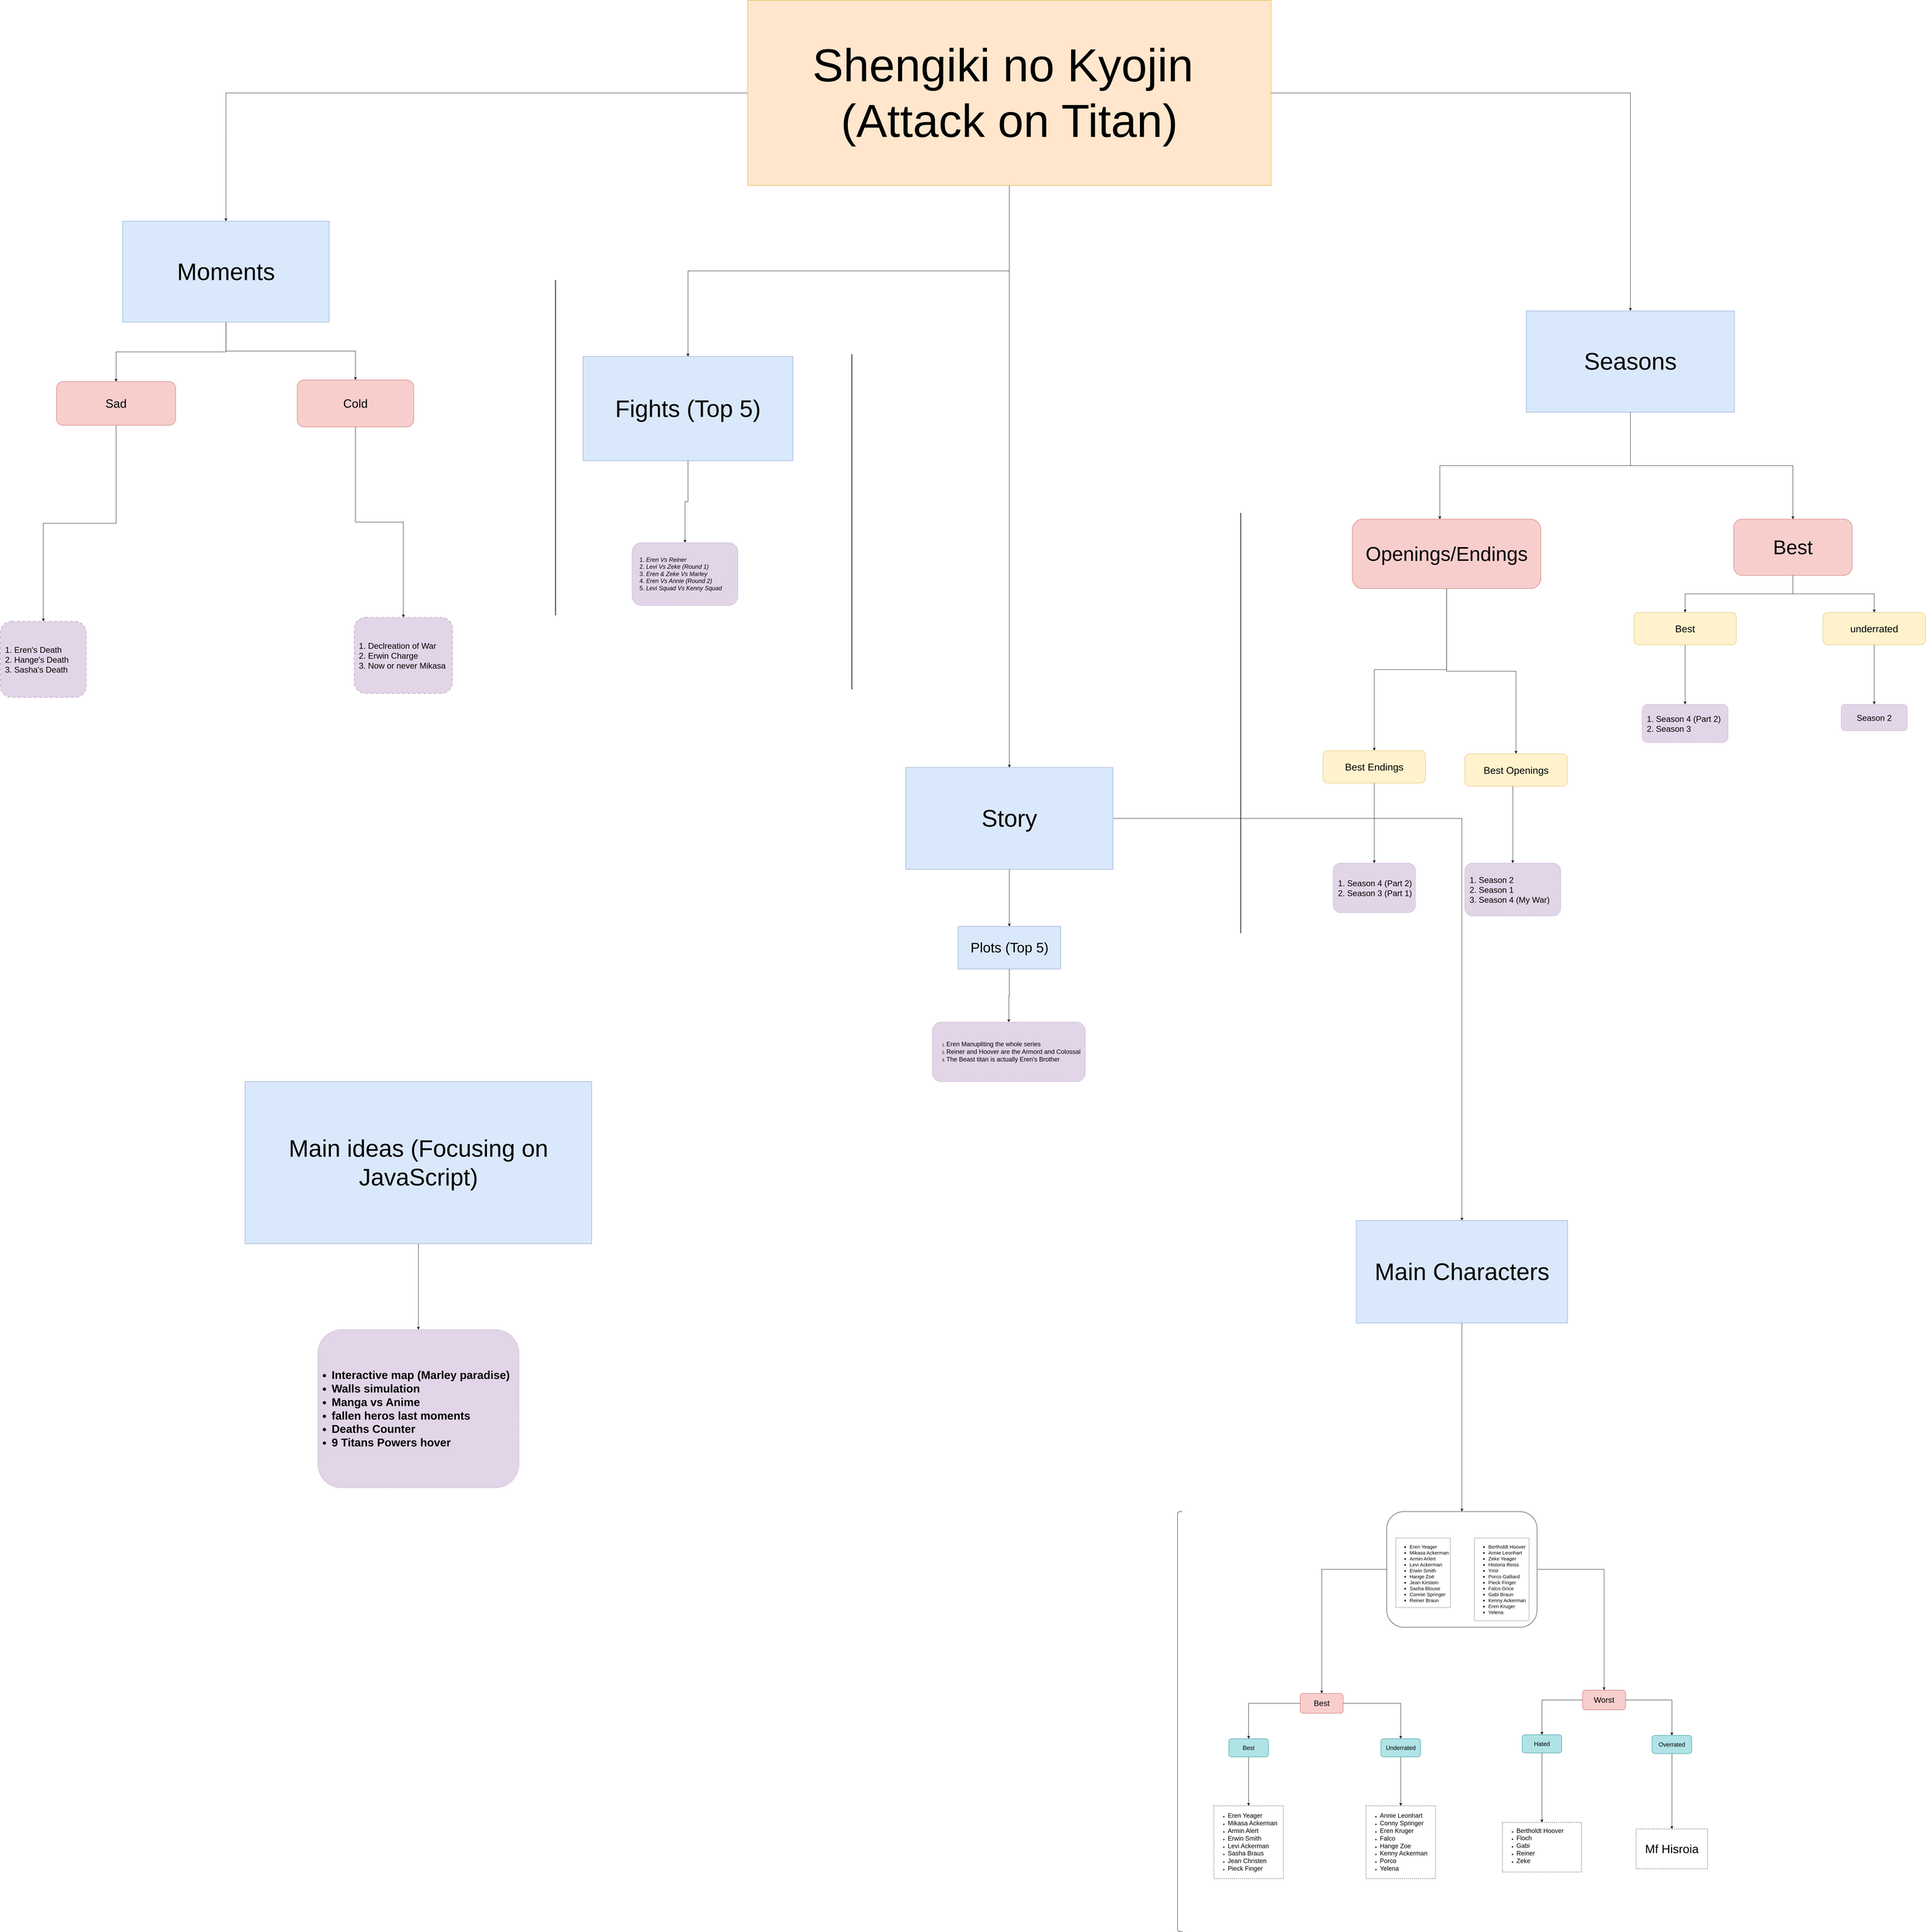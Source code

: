 <mxfile version="24.7.16">
  <diagram name="Page-1" id="z2umzhSAZPERU6Xl_QCo">
    <mxGraphModel dx="13695" dy="4973" grid="1" gridSize="10" guides="1" tooltips="1" connect="1" arrows="1" fold="1" page="1" pageScale="1" pageWidth="827" pageHeight="1169" math="0" shadow="0">
      <root>
        <mxCell id="0" />
        <mxCell id="1" parent="0" />
        <mxCell id="JqF0MTTLDhTBCdcnNIAP-19" style="edgeStyle=orthogonalEdgeStyle;rounded=0;orthogonalLoop=1;jettySize=auto;html=1;entryX=0.5;entryY=0;entryDx=0;entryDy=0;" parent="1" source="JqF0MTTLDhTBCdcnNIAP-1" target="JqF0MTTLDhTBCdcnNIAP-17" edge="1">
          <mxGeometry relative="1" as="geometry" />
        </mxCell>
        <mxCell id="JqF0MTTLDhTBCdcnNIAP-25" style="edgeStyle=orthogonalEdgeStyle;rounded=0;orthogonalLoop=1;jettySize=auto;html=1;entryX=0.5;entryY=0;entryDx=0;entryDy=0;" parent="1" source="JqF0MTTLDhTBCdcnNIAP-1" target="JqF0MTTLDhTBCdcnNIAP-24" edge="1">
          <mxGeometry relative="1" as="geometry" />
        </mxCell>
        <mxCell id="JqF0MTTLDhTBCdcnNIAP-39" style="edgeStyle=orthogonalEdgeStyle;rounded=0;orthogonalLoop=1;jettySize=auto;html=1;entryX=0.5;entryY=0;entryDx=0;entryDy=0;" parent="1" source="JqF0MTTLDhTBCdcnNIAP-1" target="JqF0MTTLDhTBCdcnNIAP-38" edge="1">
          <mxGeometry relative="1" as="geometry" />
        </mxCell>
        <mxCell id="JqF0MTTLDhTBCdcnNIAP-55" style="edgeStyle=orthogonalEdgeStyle;rounded=0;orthogonalLoop=1;jettySize=auto;html=1;entryX=0.5;entryY=0;entryDx=0;entryDy=0;" parent="1" source="JqF0MTTLDhTBCdcnNIAP-1" target="JqF0MTTLDhTBCdcnNIAP-54" edge="1">
          <mxGeometry relative="1" as="geometry" />
        </mxCell>
        <mxCell id="JqF0MTTLDhTBCdcnNIAP-1" value="&lt;font style=&quot;font-size: 140px;&quot;&gt;Shengiki no Kyojin&amp;nbsp;&lt;/font&gt;&lt;div style=&quot;font-size: 140px;&quot;&gt;&lt;font style=&quot;font-size: 140px;&quot;&gt;(Attack on Titan)&lt;/font&gt;&lt;/div&gt;" style="rounded=0;whiteSpace=wrap;html=1;fillColor=#ffe6cc;strokeColor=#d79b00;" parent="1" vertex="1">
          <mxGeometry x="-1060" y="230" width="1583" height="560" as="geometry" />
        </mxCell>
        <mxCell id="lRVaUMlQe8sPBL5cJsWr-19" style="edgeStyle=orthogonalEdgeStyle;rounded=0;orthogonalLoop=1;jettySize=auto;html=1;entryX=0.5;entryY=0;entryDx=0;entryDy=0;" edge="1" parent="1" source="JqF0MTTLDhTBCdcnNIAP-17" target="lRVaUMlQe8sPBL5cJsWr-2">
          <mxGeometry relative="1" as="geometry" />
        </mxCell>
        <mxCell id="lRVaUMlQe8sPBL5cJsWr-20" style="edgeStyle=orthogonalEdgeStyle;rounded=0;orthogonalLoop=1;jettySize=auto;html=1;entryX=0.5;entryY=0;entryDx=0;entryDy=0;" edge="1" parent="1" source="JqF0MTTLDhTBCdcnNIAP-17" target="lRVaUMlQe8sPBL5cJsWr-3">
          <mxGeometry relative="1" as="geometry" />
        </mxCell>
        <mxCell id="JqF0MTTLDhTBCdcnNIAP-17" value="&lt;font style=&quot;font-size: 72px;&quot;&gt;Moments&lt;/font&gt;" style="rounded=0;whiteSpace=wrap;html=1;fillColor=#dae8fc;strokeColor=#6c8ebf;" parent="1" vertex="1">
          <mxGeometry x="-2950" y="898" width="624.5" height="305" as="geometry" />
        </mxCell>
        <mxCell id="lRVaUMlQe8sPBL5cJsWr-22" style="edgeStyle=orthogonalEdgeStyle;rounded=0;orthogonalLoop=1;jettySize=auto;html=1;entryX=0.5;entryY=0;entryDx=0;entryDy=0;" edge="1" parent="1" source="JqF0MTTLDhTBCdcnNIAP-24" target="lRVaUMlQe8sPBL5cJsWr-21">
          <mxGeometry relative="1" as="geometry" />
        </mxCell>
        <mxCell id="JqF0MTTLDhTBCdcnNIAP-24" value="&lt;font style=&quot;font-size: 72px;&quot;&gt;Fights (Top 5)&lt;/font&gt;" style="rounded=0;whiteSpace=wrap;html=1;fillColor=#dae8fc;strokeColor=#6c8ebf;" parent="1" vertex="1">
          <mxGeometry x="-1558" y="1307" width="635" height="315" as="geometry" />
        </mxCell>
        <mxCell id="JqF0MTTLDhTBCdcnNIAP-51" style="edgeStyle=orthogonalEdgeStyle;rounded=0;orthogonalLoop=1;jettySize=auto;html=1;entryX=0.5;entryY=0;entryDx=0;entryDy=0;" parent="1" source="JqF0MTTLDhTBCdcnNIAP-38" target="JqF0MTTLDhTBCdcnNIAP-42" edge="1">
          <mxGeometry relative="1" as="geometry" />
        </mxCell>
        <mxCell id="JqF0MTTLDhTBCdcnNIAP-38" value="&lt;font style=&quot;font-size: 72px;&quot;&gt;Seasons&lt;/font&gt;" style="rounded=0;whiteSpace=wrap;html=1;fillColor=#dae8fc;strokeColor=#6c8ebf;" parent="1" vertex="1">
          <mxGeometry x="1295" y="1169" width="629" height="306.5" as="geometry" />
        </mxCell>
        <mxCell id="lRVaUMlQe8sPBL5cJsWr-114" style="edgeStyle=orthogonalEdgeStyle;rounded=0;orthogonalLoop=1;jettySize=auto;html=1;entryX=0.5;entryY=0;entryDx=0;entryDy=0;" edge="1" parent="1" source="JqF0MTTLDhTBCdcnNIAP-42" target="lRVaUMlQe8sPBL5cJsWr-106">
          <mxGeometry relative="1" as="geometry" />
        </mxCell>
        <mxCell id="lRVaUMlQe8sPBL5cJsWr-115" style="edgeStyle=orthogonalEdgeStyle;rounded=0;orthogonalLoop=1;jettySize=auto;html=1;entryX=0.5;entryY=0;entryDx=0;entryDy=0;" edge="1" parent="1" source="JqF0MTTLDhTBCdcnNIAP-42" target="JqF0MTTLDhTBCdcnNIAP-48">
          <mxGeometry relative="1" as="geometry" />
        </mxCell>
        <mxCell id="JqF0MTTLDhTBCdcnNIAP-42" value="&lt;font style=&quot;font-size: 60px;&quot;&gt;Best&lt;/font&gt;" style="rounded=1;whiteSpace=wrap;html=1;fillColor=#f8cecc;strokeColor=#b85450;" parent="1" vertex="1">
          <mxGeometry x="1922" y="1799" width="358" height="170" as="geometry" />
        </mxCell>
        <mxCell id="lRVaUMlQe8sPBL5cJsWr-116" style="edgeStyle=orthogonalEdgeStyle;rounded=0;orthogonalLoop=1;jettySize=auto;html=1;entryX=0.5;entryY=0;entryDx=0;entryDy=0;" edge="1" parent="1" source="JqF0MTTLDhTBCdcnNIAP-48" target="lRVaUMlQe8sPBL5cJsWr-41">
          <mxGeometry relative="1" as="geometry" />
        </mxCell>
        <mxCell id="JqF0MTTLDhTBCdcnNIAP-48" value="&lt;span style=&quot;font-size: 30px;&quot;&gt;underrated&lt;/span&gt;" style="rounded=1;whiteSpace=wrap;html=1;fillColor=#fff2cc;strokeColor=#d6b656;" parent="1" vertex="1">
          <mxGeometry x="2192" y="2081" width="310" height="98" as="geometry" />
        </mxCell>
        <mxCell id="lRVaUMlQe8sPBL5cJsWr-112" style="edgeStyle=orthogonalEdgeStyle;rounded=0;orthogonalLoop=1;jettySize=auto;html=1;entryX=0.5;entryY=0;entryDx=0;entryDy=0;" edge="1" parent="1" source="JqF0MTTLDhTBCdcnNIAP-53" target="lRVaUMlQe8sPBL5cJsWr-109">
          <mxGeometry relative="1" as="geometry" />
        </mxCell>
        <mxCell id="lRVaUMlQe8sPBL5cJsWr-113" style="edgeStyle=orthogonalEdgeStyle;rounded=0;orthogonalLoop=1;jettySize=auto;html=1;entryX=0.5;entryY=0;entryDx=0;entryDy=0;" edge="1" parent="1" source="JqF0MTTLDhTBCdcnNIAP-53" target="lRVaUMlQe8sPBL5cJsWr-110">
          <mxGeometry relative="1" as="geometry" />
        </mxCell>
        <mxCell id="JqF0MTTLDhTBCdcnNIAP-53" value="&lt;font style=&quot;font-size: 60px;&quot;&gt;Openings/Endings&lt;/font&gt;" style="rounded=1;whiteSpace=wrap;html=1;fillColor=#f8cecc;strokeColor=#b85450;" parent="1" vertex="1">
          <mxGeometry x="768.75" y="1799" width="570" height="210" as="geometry" />
        </mxCell>
        <mxCell id="lRVaUMlQe8sPBL5cJsWr-95" style="edgeStyle=orthogonalEdgeStyle;rounded=0;orthogonalLoop=1;jettySize=auto;html=1;entryX=0.5;entryY=0;entryDx=0;entryDy=0;" edge="1" parent="1" source="JqF0MTTLDhTBCdcnNIAP-54" target="lRVaUMlQe8sPBL5cJsWr-94">
          <mxGeometry relative="1" as="geometry" />
        </mxCell>
        <mxCell id="lRVaUMlQe8sPBL5cJsWr-122" style="edgeStyle=orthogonalEdgeStyle;rounded=0;orthogonalLoop=1;jettySize=auto;html=1;entryX=0.5;entryY=0;entryDx=0;entryDy=0;" edge="1" parent="1" source="JqF0MTTLDhTBCdcnNIAP-54" target="lRVaUMlQe8sPBL5cJsWr-17">
          <mxGeometry relative="1" as="geometry" />
        </mxCell>
        <mxCell id="JqF0MTTLDhTBCdcnNIAP-54" value="&lt;font style=&quot;font-size: 72px;&quot;&gt;Story&lt;/font&gt;" style="rounded=0;whiteSpace=wrap;html=1;fillColor=#dae8fc;strokeColor=#6c8ebf;" parent="1" vertex="1">
          <mxGeometry x="-581.87" y="2550" width="626.75" height="308" as="geometry" />
        </mxCell>
        <mxCell id="lRVaUMlQe8sPBL5cJsWr-46" style="edgeStyle=orthogonalEdgeStyle;rounded=0;orthogonalLoop=1;jettySize=auto;html=1;entryX=0.5;entryY=0;entryDx=0;entryDy=0;" edge="1" parent="1" target="lRVaUMlQe8sPBL5cJsWr-45">
          <mxGeometry relative="1" as="geometry">
            <mxPoint x="1253.75" y="2568.5" as="sourcePoint" />
          </mxGeometry>
        </mxCell>
        <mxCell id="lRVaUMlQe8sPBL5cJsWr-48" style="edgeStyle=orthogonalEdgeStyle;rounded=0;orthogonalLoop=1;jettySize=auto;html=1;entryX=0.5;entryY=0;entryDx=0;entryDy=0;" edge="1" parent="1" source="lRVaUMlQe8sPBL5cJsWr-110" target="lRVaUMlQe8sPBL5cJsWr-47">
          <mxGeometry relative="1" as="geometry">
            <mxPoint x="823.75" y="2568.5" as="sourcePoint" />
          </mxGeometry>
        </mxCell>
        <mxCell id="lRVaUMlQe8sPBL5cJsWr-100" style="edgeStyle=orthogonalEdgeStyle;rounded=0;orthogonalLoop=1;jettySize=auto;html=1;entryX=0.5;entryY=0;entryDx=0;entryDy=0;" edge="1" parent="1" source="lRVaUMlQe8sPBL5cJsWr-2" target="lRVaUMlQe8sPBL5cJsWr-35">
          <mxGeometry relative="1" as="geometry" />
        </mxCell>
        <mxCell id="lRVaUMlQe8sPBL5cJsWr-2" value="&lt;font style=&quot;font-size: 36px;&quot;&gt;Cold&lt;/font&gt;&lt;span style=&quot;color: rgba(0, 0, 0, 0); font-family: monospace; text-align: start; text-wrap: nowrap; font-size: 0px;&quot;&gt;%3CmxGraphModel%3E%3Croot%3E%3CmxCell%20id%3D%220%22%2F%3E%3CmxCell%20id%3D%221%22%20parent%3D%220%22%2F%3E%3CmxCell%20id%3D%222%22%20value%3D%22%26lt%3Bfont%20style%3D%26quot%3Bfont-size%3A%2036px%3B%26quot%3B%26gt%3BSad%26lt%3B%2Ffont%26gt%3B%22%20style%3D%22rounded%3D1%3BwhiteSpace%3Dwrap%3Bhtml%3D1%3B%22%20vertex%3D%221%22%20parent%3D%221%22%3E%3CmxGeometry%20x%3D%22-1794%22%20y%3D%22490%22%20width%3D%22194%22%20height%3D%2270%22%20as%3D%22geometry%22%2F%3E%3C%2FmxCell%3E%3C%2Froot%3E%3C%2FmxGraphModel%3E&lt;/span&gt;" style="rounded=1;whiteSpace=wrap;html=1;fillColor=#f8cecc;strokeColor=#b85450;" vertex="1" parent="1">
          <mxGeometry x="-2422" y="1378" width="352" height="142" as="geometry" />
        </mxCell>
        <mxCell id="lRVaUMlQe8sPBL5cJsWr-101" style="edgeStyle=orthogonalEdgeStyle;rounded=0;orthogonalLoop=1;jettySize=auto;html=1;entryX=0.5;entryY=0;entryDx=0;entryDy=0;" edge="1" parent="1" source="lRVaUMlQe8sPBL5cJsWr-3" target="lRVaUMlQe8sPBL5cJsWr-37">
          <mxGeometry relative="1" as="geometry" />
        </mxCell>
        <mxCell id="lRVaUMlQe8sPBL5cJsWr-3" value="&lt;font style=&quot;font-size: 36px;&quot;&gt;Sad&lt;/font&gt;" style="rounded=1;whiteSpace=wrap;html=1;fillColor=#f8cecc;strokeColor=#b85450;" vertex="1" parent="1">
          <mxGeometry x="-3150" y="1383" width="360" height="132" as="geometry" />
        </mxCell>
        <mxCell id="lRVaUMlQe8sPBL5cJsWr-16" style="edgeStyle=orthogonalEdgeStyle;rounded=0;orthogonalLoop=1;jettySize=auto;html=1;entryX=0.5;entryY=0;entryDx=0;entryDy=0;" edge="1" parent="1" source="lRVaUMlQe8sPBL5cJsWr-7" target="lRVaUMlQe8sPBL5cJsWr-12">
          <mxGeometry relative="1" as="geometry" />
        </mxCell>
        <mxCell id="lRVaUMlQe8sPBL5cJsWr-7" value="&lt;font style=&quot;font-size: 72px;&quot;&gt;Main ideas (Focusing on JavaScript)&lt;/font&gt;" style="rounded=0;whiteSpace=wrap;html=1;fillColor=#dae8fc;strokeColor=#6c8ebf;" vertex="1" parent="1">
          <mxGeometry x="-2580" y="3500" width="1048.5" height="490" as="geometry" />
        </mxCell>
        <mxCell id="lRVaUMlQe8sPBL5cJsWr-12" value="&lt;ul style=&quot;font-size: 34px;&quot;&gt;&lt;li&gt;&lt;span style=&quot;background-color: initial;&quot;&gt;&lt;font style=&quot;font-size: 34px;&quot;&gt;&lt;b&gt;Interactive map (Marley paradise)&lt;/b&gt;&lt;/font&gt;&lt;/span&gt;&lt;/li&gt;&lt;li&gt;&lt;span style=&quot;&quot;&gt;&lt;b&gt;Walls simulation&lt;/b&gt;&lt;/span&gt;&lt;/li&gt;&lt;li&gt;&lt;span style=&quot;&quot;&gt;&lt;b&gt;Manga vs Anime&lt;/b&gt;&lt;/span&gt;&lt;/li&gt;&lt;li&gt;&lt;span style=&quot;&quot;&gt;&lt;b&gt;fallen heros last moments&lt;/b&gt;&lt;/span&gt;&lt;/li&gt;&lt;li&gt;&lt;span style=&quot;&quot;&gt;&lt;b&gt;Deaths Counter&lt;/b&gt;&lt;/span&gt;&lt;/li&gt;&lt;li&gt;&lt;span style=&quot;&quot;&gt;&lt;b&gt;9 Titans Powers hover&lt;/b&gt;&lt;/span&gt;&lt;/li&gt;&lt;/ul&gt;" style="text;html=1;whiteSpace=wrap;verticalAlign=middle;overflow=hidden;fillColor=#e1d5e7;strokeColor=#9673a6;dashed=1;rounded=1;" vertex="1" parent="1">
          <mxGeometry x="-2359.87" y="4250" width="608.25" height="478" as="geometry" />
        </mxCell>
        <mxCell id="lRVaUMlQe8sPBL5cJsWr-66" style="edgeStyle=orthogonalEdgeStyle;rounded=0;orthogonalLoop=1;jettySize=auto;html=1;entryX=0.5;entryY=0;entryDx=0;entryDy=0;" edge="1" parent="1" source="lRVaUMlQe8sPBL5cJsWr-17" target="lRVaUMlQe8sPBL5cJsWr-64">
          <mxGeometry relative="1" as="geometry" />
        </mxCell>
        <mxCell id="lRVaUMlQe8sPBL5cJsWr-17" value="&lt;font style=&quot;font-size: 72px;&quot;&gt;Main Characters&lt;/font&gt;" style="rounded=0;whiteSpace=wrap;html=1;fillColor=#dae8fc;strokeColor=#6c8ebf;" vertex="1" parent="1">
          <mxGeometry x="780.63" y="3920" width="638.75" height="310" as="geometry" />
        </mxCell>
        <mxCell id="lRVaUMlQe8sPBL5cJsWr-21" value="&lt;ol style=&quot;font-size: 18px;&quot;&gt;&lt;li&gt;&lt;font style=&quot;font-size: 18px;&quot;&gt;&lt;i&gt;Eren Vs Reiner&amp;nbsp;&lt;/i&gt;&lt;/font&gt;&lt;/li&gt;&lt;li&gt;&lt;font style=&quot;font-size: 18px;&quot;&gt;&lt;i&gt;Levi Vs Zeke (Round 1)&lt;/i&gt;&lt;/font&gt;&lt;/li&gt;&lt;li&gt;&lt;font style=&quot;font-size: 18px;&quot;&gt;&lt;i&gt;Eren &amp;amp; Zeke Vs Marley&lt;/i&gt;&lt;/font&gt;&lt;/li&gt;&lt;li&gt;&lt;font style=&quot;font-size: 18px;&quot;&gt;&lt;i&gt;Eren Vs Annie (Round 2)&lt;/i&gt;&lt;/font&gt;&lt;/li&gt;&lt;li&gt;&lt;font style=&quot;font-size: 18px;&quot;&gt;&lt;i&gt;Levi Squad Vs Kenny Squad&lt;/i&gt;&lt;/font&gt;&lt;/li&gt;&lt;/ol&gt;" style="text;strokeColor=#9673a6;fillColor=#e1d5e7;html=1;whiteSpace=wrap;verticalAlign=middle;overflow=hidden;rounded=1;glass=0;align=left;dashed=1;" vertex="1" parent="1">
          <mxGeometry x="-1409.5" y="1870" width="320" height="190" as="geometry" />
        </mxCell>
        <mxCell id="lRVaUMlQe8sPBL5cJsWr-35" value="&lt;ol style=&quot;font-size: 25px;&quot;&gt;&lt;li style=&quot;font-size: 25px;&quot;&gt;Declreation of War&lt;/li&gt;&lt;li style=&quot;font-size: 25px;&quot;&gt;Erwin Charge&lt;/li&gt;&lt;li style=&quot;font-size: 25px;&quot;&gt;Now or never Mikasa&lt;/li&gt;&lt;/ol&gt;" style="text;strokeColor=#9673a6;fillColor=#e1d5e7;html=1;whiteSpace=wrap;verticalAlign=middle;overflow=hidden;rounded=1;dashed=1;dashPattern=8 8;fontSize=25;" vertex="1" parent="1">
          <mxGeometry x="-2250" y="2096" width="297.75" height="230" as="geometry" />
        </mxCell>
        <mxCell id="lRVaUMlQe8sPBL5cJsWr-37" value="&lt;ol style=&quot;font-size: 25px;&quot;&gt;&lt;li style=&quot;font-size: 25px;&quot;&gt;Eren&#39;s Death&lt;/li&gt;&lt;li style=&quot;font-size: 25px;&quot;&gt;Hange&#39;s Death&lt;/li&gt;&lt;li style=&quot;font-size: 25px;&quot;&gt;Sasha&#39;s Death&lt;/li&gt;&lt;/ol&gt;" style="text;strokeColor=#9673a6;fillColor=#e1d5e7;html=1;whiteSpace=wrap;verticalAlign=middle;overflow=hidden;rounded=1;dashed=1;dashPattern=8 8;fontSize=25;" vertex="1" parent="1">
          <mxGeometry x="-3320" y="2108" width="260" height="230" as="geometry" />
        </mxCell>
        <mxCell id="lRVaUMlQe8sPBL5cJsWr-40" value="&lt;ol style=&quot;font-size: 25px;&quot;&gt;&lt;li&gt;Season 4 (Part 2)&lt;/li&gt;&lt;li&gt;Season 3&lt;/li&gt;&lt;/ol&gt;" style="text;strokeColor=#9673a6;fillColor=#e1d5e7;html=1;whiteSpace=wrap;verticalAlign=middle;overflow=hidden;rounded=1;glass=0;align=left;dashed=1;" vertex="1" parent="1">
          <mxGeometry x="1645" y="2359" width="260" height="115.5" as="geometry" />
        </mxCell>
        <mxCell id="lRVaUMlQe8sPBL5cJsWr-41" value="&lt;font style=&quot;font-size: 25px;&quot;&gt;Season 2&lt;/font&gt;" style="text;strokeColor=#9673a6;fillColor=#e1d5e7;html=1;whiteSpace=wrap;verticalAlign=middle;overflow=hidden;rounded=1;glass=0;align=center;dashed=1;" vertex="1" parent="1">
          <mxGeometry x="2247" y="2359" width="200" height="80" as="geometry" />
        </mxCell>
        <mxCell id="lRVaUMlQe8sPBL5cJsWr-45" value="&lt;ol style=&quot;font-size: 25px;&quot;&gt;&lt;li style=&quot;font-size: 25px;&quot;&gt;Season 2&lt;/li&gt;&lt;li style=&quot;font-size: 25px;&quot;&gt;Season 1&amp;nbsp;&lt;/li&gt;&lt;li style=&quot;font-size: 25px;&quot;&gt;Season 4 (My War)&lt;/li&gt;&lt;/ol&gt;" style="text;strokeColor=#9673a6;fillColor=#e1d5e7;html=1;whiteSpace=wrap;verticalAlign=middle;overflow=hidden;rounded=1;glass=0;align=left;dashed=1;fontSize=25;" vertex="1" parent="1">
          <mxGeometry x="1108.75" y="2839" width="290" height="160" as="geometry" />
        </mxCell>
        <mxCell id="lRVaUMlQe8sPBL5cJsWr-47" value="&lt;ol style=&quot;font-size: 25px;&quot;&gt;&lt;li&gt;Season 4 (Part 2)&lt;/li&gt;&lt;li&gt;Season 3 (Part 1)&lt;/li&gt;&lt;/ol&gt;" style="text;strokeColor=#9673a6;fillColor=#e1d5e7;html=1;whiteSpace=wrap;verticalAlign=middle;overflow=hidden;rounded=1;glass=0;align=left;dashed=1;" vertex="1" parent="1">
          <mxGeometry x="710.63" y="2839" width="248.75" height="150" as="geometry" />
        </mxCell>
        <mxCell id="lRVaUMlQe8sPBL5cJsWr-49" style="edgeStyle=orthogonalEdgeStyle;rounded=0;orthogonalLoop=1;jettySize=auto;html=1;entryX=0.5;entryY=0;entryDx=0;entryDy=0;" edge="1" source="lRVaUMlQe8sPBL5cJsWr-51" target="lRVaUMlQe8sPBL5cJsWr-57" parent="1">
          <mxGeometry relative="1" as="geometry" />
        </mxCell>
        <mxCell id="lRVaUMlQe8sPBL5cJsWr-50" style="edgeStyle=orthogonalEdgeStyle;rounded=0;orthogonalLoop=1;jettySize=auto;html=1;entryX=0.5;entryY=0;entryDx=0;entryDy=0;" edge="1" source="lRVaUMlQe8sPBL5cJsWr-51" target="lRVaUMlQe8sPBL5cJsWr-58" parent="1">
          <mxGeometry relative="1" as="geometry" />
        </mxCell>
        <mxCell id="lRVaUMlQe8sPBL5cJsWr-51" value="&lt;span style=&quot;font-size: 24px;&quot;&gt;Best&lt;/span&gt;" style="rounded=1;whiteSpace=wrap;html=1;fillColor=#f8cecc;strokeColor=#b85450;" vertex="1" parent="1">
          <mxGeometry x="611" y="5350" width="130" height="60" as="geometry" />
        </mxCell>
        <mxCell id="lRVaUMlQe8sPBL5cJsWr-52" style="edgeStyle=orthogonalEdgeStyle;rounded=0;orthogonalLoop=1;jettySize=auto;html=1;entryX=0.5;entryY=0;entryDx=0;entryDy=0;" edge="1" source="lRVaUMlQe8sPBL5cJsWr-54" target="lRVaUMlQe8sPBL5cJsWr-56" parent="1">
          <mxGeometry relative="1" as="geometry" />
        </mxCell>
        <mxCell id="lRVaUMlQe8sPBL5cJsWr-53" style="edgeStyle=orthogonalEdgeStyle;rounded=0;orthogonalLoop=1;jettySize=auto;html=1;entryX=0.5;entryY=0;entryDx=0;entryDy=0;" edge="1" source="lRVaUMlQe8sPBL5cJsWr-54" target="lRVaUMlQe8sPBL5cJsWr-55" parent="1">
          <mxGeometry relative="1" as="geometry" />
        </mxCell>
        <mxCell id="lRVaUMlQe8sPBL5cJsWr-54" value="&lt;font style=&quot;font-size: 24px;&quot;&gt;Worst&lt;/font&gt;" style="rounded=1;whiteSpace=wrap;html=1;fillColor=#f8cecc;strokeColor=#b85450;" vertex="1" parent="1">
          <mxGeometry x="1465" y="5340" width="130" height="60" as="geometry" />
        </mxCell>
        <mxCell id="lRVaUMlQe8sPBL5cJsWr-93" style="edgeStyle=orthogonalEdgeStyle;rounded=0;orthogonalLoop=1;jettySize=auto;html=1;entryX=0.5;entryY=0;entryDx=0;entryDy=0;" edge="1" parent="1" source="lRVaUMlQe8sPBL5cJsWr-55" target="lRVaUMlQe8sPBL5cJsWr-92">
          <mxGeometry relative="1" as="geometry" />
        </mxCell>
        <mxCell id="lRVaUMlQe8sPBL5cJsWr-55" value="&lt;font style=&quot;font-size: 18px;&quot;&gt;Overrated&lt;/font&gt;" style="rounded=1;whiteSpace=wrap;html=1;fillColor=#b0e3e6;strokeColor=#0e8088;" vertex="1" parent="1">
          <mxGeometry x="1675" y="5477" width="120" height="55" as="geometry" />
        </mxCell>
        <mxCell id="lRVaUMlQe8sPBL5cJsWr-91" style="edgeStyle=orthogonalEdgeStyle;rounded=0;orthogonalLoop=1;jettySize=auto;html=1;entryX=0.5;entryY=0;entryDx=0;entryDy=0;" edge="1" parent="1" source="lRVaUMlQe8sPBL5cJsWr-56" target="lRVaUMlQe8sPBL5cJsWr-90">
          <mxGeometry relative="1" as="geometry" />
        </mxCell>
        <mxCell id="lRVaUMlQe8sPBL5cJsWr-56" value="&lt;font style=&quot;font-size: 18px;&quot;&gt;Hated&lt;/font&gt;" style="rounded=1;whiteSpace=wrap;html=1;fillColor=#b0e3e6;strokeColor=#0e8088;" vertex="1" parent="1">
          <mxGeometry x="1282" y="5475" width="120" height="55" as="geometry" />
        </mxCell>
        <mxCell id="lRVaUMlQe8sPBL5cJsWr-89" style="edgeStyle=orthogonalEdgeStyle;rounded=0;orthogonalLoop=1;jettySize=auto;html=1;entryX=0.5;entryY=0;entryDx=0;entryDy=0;" edge="1" parent="1" source="lRVaUMlQe8sPBL5cJsWr-57" target="lRVaUMlQe8sPBL5cJsWr-88">
          <mxGeometry relative="1" as="geometry" />
        </mxCell>
        <mxCell id="lRVaUMlQe8sPBL5cJsWr-57" value="&lt;font style=&quot;font-size: 18px;&quot;&gt;Underrated&lt;/font&gt;&lt;span style=&quot;color: rgba(0, 0, 0, 0); font-family: monospace; font-size: 0px; text-align: start; text-wrap: nowrap;&quot;&gt;%3CmxGraphModel%3E%3Croot%3E%3CmxCell%20id%3D%220%22%2F%3E%3CmxCell%20id%3D%221%22%20parent%3D%220%22%2F%3E%3CmxCell%20id%3D%222%22%20value%3D%22%26lt%3Bfont%20style%3D%26quot%3Bfont-size%3A%2018px%3B%26quot%3B%26gt%3BHated%26lt%3B%2Ffont%26gt%3B%22%20style%3D%22rounded%3D1%3BwhiteSpace%3Dwrap%3Bhtml%3D1%3B%22%20vertex%3D%221%22%20parent%3D%221%22%3E%3CmxGeometry%20x%3D%221550%22%20y%3D%22555%22%20width%3D%22120%22%20height%3D%2255%22%20as%3D%22geometry%22%2F%3E%3C%2FmxCell%3E%3C%2Froot%3E%3C%2FmxGraphModel%3E&lt;/span&gt;" style="rounded=1;whiteSpace=wrap;html=1;fillColor=#b0e3e6;strokeColor=#0e8088;" vertex="1" parent="1">
          <mxGeometry x="855" y="5487" width="120" height="55" as="geometry" />
        </mxCell>
        <mxCell id="lRVaUMlQe8sPBL5cJsWr-87" style="edgeStyle=orthogonalEdgeStyle;rounded=0;orthogonalLoop=1;jettySize=auto;html=1;entryX=0.5;entryY=0;entryDx=0;entryDy=0;" edge="1" parent="1" source="lRVaUMlQe8sPBL5cJsWr-58" target="lRVaUMlQe8sPBL5cJsWr-86">
          <mxGeometry relative="1" as="geometry" />
        </mxCell>
        <mxCell id="lRVaUMlQe8sPBL5cJsWr-58" value="&lt;font style=&quot;font-size: 18px;&quot;&gt;Best&lt;/font&gt;" style="rounded=1;whiteSpace=wrap;html=1;fillColor=#b0e3e6;strokeColor=#0e8088;" vertex="1" parent="1">
          <mxGeometry x="395" y="5487" width="120" height="55" as="geometry" />
        </mxCell>
        <mxCell id="lRVaUMlQe8sPBL5cJsWr-59" value="" style="shape=curlyBracket;whiteSpace=wrap;html=1;rounded=1;labelPosition=left;verticalLabelPosition=middle;align=right;verticalAlign=middle;size=0;" vertex="1" parent="1">
          <mxGeometry x="240" y="4800" width="15" height="1270" as="geometry" />
        </mxCell>
        <mxCell id="lRVaUMlQe8sPBL5cJsWr-79" style="edgeStyle=orthogonalEdgeStyle;rounded=0;orthogonalLoop=1;jettySize=auto;html=1;entryX=0.5;entryY=0;entryDx=0;entryDy=0;" edge="1" parent="1" source="lRVaUMlQe8sPBL5cJsWr-64" target="lRVaUMlQe8sPBL5cJsWr-51">
          <mxGeometry relative="1" as="geometry" />
        </mxCell>
        <mxCell id="lRVaUMlQe8sPBL5cJsWr-80" style="edgeStyle=orthogonalEdgeStyle;rounded=0;orthogonalLoop=1;jettySize=auto;html=1;entryX=0.5;entryY=0;entryDx=0;entryDy=0;" edge="1" parent="1" source="lRVaUMlQe8sPBL5cJsWr-64" target="lRVaUMlQe8sPBL5cJsWr-54">
          <mxGeometry relative="1" as="geometry" />
        </mxCell>
        <mxCell id="lRVaUMlQe8sPBL5cJsWr-64" value="" style="rounded=1;whiteSpace=wrap;html=1;" vertex="1" parent="1">
          <mxGeometry x="872.5" y="4800" width="455" height="350" as="geometry" />
        </mxCell>
        <mxCell id="lRVaUMlQe8sPBL5cJsWr-77" value="&lt;ul style=&quot;font-size: 15px;&quot;&gt;&lt;li&gt;&lt;li&gt;Eren Yeager&lt;/li&gt;&lt;li&gt;Mikasa Ackerman&lt;/li&gt;&lt;li&gt;Armin Arlert&lt;/li&gt;&lt;li&gt;Levi Ackerman&lt;/li&gt;&lt;li&gt;Erwin Smith&lt;/li&gt;&lt;li&gt;Hange Zoë&lt;/li&gt;&lt;li&gt;Jean Kirstein&lt;/li&gt;&lt;li&gt;Sasha Blouse&lt;/li&gt;&lt;li&gt;Connie Springer&lt;/li&gt;&lt;li&gt;Reiner Braun&lt;/li&gt;&lt;/li&gt;&lt;/ul&gt;" style="text;strokeColor=default;fillColor=none;html=1;whiteSpace=wrap;verticalAlign=middle;overflow=hidden;dashed=1;dashPattern=1 1;" vertex="1" parent="1">
          <mxGeometry x="900" y="4880" width="165" height="210" as="geometry" />
        </mxCell>
        <mxCell id="lRVaUMlQe8sPBL5cJsWr-78" value="&lt;ul style=&quot;font-size: 15px;&quot;&gt;&lt;li&gt;Bertholdt Hoover&lt;/li&gt;&lt;li&gt;Annie Leonhart&lt;/li&gt;&lt;li&gt;Zeke Yeager&lt;/li&gt;&lt;li&gt;Historia Reiss&lt;/li&gt;&lt;li&gt;Ymir&lt;/li&gt;&lt;li&gt;Porco Galliard&lt;/li&gt;&lt;li&gt;Pieck Finger&lt;/li&gt;&lt;li&gt;Falco Grice&lt;/li&gt;&lt;li&gt;Gabi Braun&lt;/li&gt;&lt;li&gt;Kenny Ackerman&lt;/li&gt;&lt;li&gt;Eren Kruger&lt;/li&gt;&lt;li&gt;Yelena&lt;/li&gt;&lt;/ul&gt;" style="text;strokeColor=default;fillColor=none;html=1;whiteSpace=wrap;verticalAlign=middle;overflow=hidden;dashed=1;dashPattern=1 1;" vertex="1" parent="1">
          <mxGeometry x="1138" y="4880" width="165" height="250" as="geometry" />
        </mxCell>
        <mxCell id="lRVaUMlQe8sPBL5cJsWr-82" value="" style="line;strokeWidth=2;direction=south;html=1;" vertex="1" parent="1">
          <mxGeometry x="-750" y="1300" width="10" height="1014" as="geometry" />
        </mxCell>
        <mxCell id="lRVaUMlQe8sPBL5cJsWr-84" value="" style="line;strokeWidth=2;direction=south;html=1;" vertex="1" parent="1">
          <mxGeometry x="-1646" y="1076" width="10" height="1014" as="geometry" />
        </mxCell>
        <mxCell id="lRVaUMlQe8sPBL5cJsWr-86" value="&lt;ul&gt;&lt;li&gt;&lt;font style=&quot;font-size: 19px;&quot;&gt;Eren Yeager&amp;nbsp;&lt;/font&gt;&lt;/li&gt;&lt;li&gt;&lt;font style=&quot;font-size: 19px;&quot;&gt;Mikasa Ackerman&amp;nbsp;&lt;/font&gt;&lt;/li&gt;&lt;li&gt;&lt;font style=&quot;font-size: 19px;&quot;&gt;Armin Alert&lt;/font&gt;&lt;/li&gt;&lt;li&gt;&lt;font style=&quot;font-size: 19px;&quot;&gt;Erwin Smith&lt;/font&gt;&lt;/li&gt;&lt;li&gt;&lt;span style=&quot;font-size: 19px;&quot;&gt;Levi Ackerman&amp;nbsp;&lt;/span&gt;&lt;/li&gt;&lt;li&gt;&lt;span style=&quot;font-size: 19px;&quot;&gt;Sasha Braus&lt;/span&gt;&lt;/li&gt;&lt;li&gt;&lt;span style=&quot;font-size: 19px;&quot;&gt;Jean Christen&lt;/span&gt;&lt;/li&gt;&lt;li&gt;&lt;span style=&quot;font-size: 19px;&quot;&gt;Pieck Finger&lt;/span&gt;&lt;/li&gt;&lt;/ul&gt;" style="text;strokeColor=default;fillColor=default;html=1;whiteSpace=wrap;verticalAlign=middle;overflow=hidden;dashed=1;" vertex="1" parent="1">
          <mxGeometry x="350" y="5690" width="210" height="220" as="geometry" />
        </mxCell>
        <mxCell id="lRVaUMlQe8sPBL5cJsWr-88" value="&lt;ul&gt;&lt;li&gt;&lt;span style=&quot;font-size: 19px;&quot;&gt;Annie Leonhart&lt;/span&gt;&lt;/li&gt;&lt;li&gt;&lt;span style=&quot;font-size: 19px;&quot;&gt;Conny Springer&lt;/span&gt;&lt;/li&gt;&lt;li&gt;&lt;span style=&quot;font-size: 19px;&quot;&gt;Eren Kruger&lt;/span&gt;&lt;/li&gt;&lt;li&gt;&lt;span style=&quot;font-size: 19px;&quot;&gt;Falco&lt;br&gt;&lt;/span&gt;&lt;/li&gt;&lt;li&gt;&lt;span style=&quot;font-size: 19px;&quot;&gt;Hange Zoe&amp;nbsp;&lt;/span&gt;&lt;/li&gt;&lt;li&gt;&lt;span style=&quot;font-size: 19px;&quot;&gt;Kenny Ackerman&lt;/span&gt;&lt;/li&gt;&lt;li&gt;&lt;span style=&quot;font-size: 19px;&quot;&gt;Porco&lt;br&gt;&lt;/span&gt;&lt;/li&gt;&lt;li&gt;&lt;span style=&quot;font-size: 19px;&quot;&gt;Yelena&lt;/span&gt;&lt;/li&gt;&lt;/ul&gt;" style="text;strokeColor=default;fillColor=default;html=1;whiteSpace=wrap;verticalAlign=middle;overflow=hidden;dashed=1;" vertex="1" parent="1">
          <mxGeometry x="810" y="5690" width="210" height="220" as="geometry" />
        </mxCell>
        <mxCell id="lRVaUMlQe8sPBL5cJsWr-90" value="&lt;ul&gt;&lt;li&gt;&lt;span style=&quot;font-size: 19px;&quot;&gt;Bertholdt Hoover&lt;/span&gt;&lt;/li&gt;&lt;li&gt;&lt;span style=&quot;font-size: 19px;&quot;&gt;Floch&lt;/span&gt;&lt;/li&gt;&lt;li&gt;&lt;span style=&quot;font-size: 19px;&quot;&gt;Gabi&lt;/span&gt;&lt;/li&gt;&lt;li&gt;&lt;span style=&quot;font-size: 19px;&quot;&gt;Reiner&amp;nbsp;&lt;/span&gt;&lt;/li&gt;&lt;li&gt;&lt;span style=&quot;font-size: 19px;&quot;&gt;Zeke&lt;/span&gt;&lt;/li&gt;&lt;/ul&gt;&lt;span style=&quot;font-size: 19px;&quot;&gt;&lt;br&gt;&lt;/span&gt;" style="text;strokeColor=default;fillColor=default;html=1;whiteSpace=wrap;verticalAlign=middle;overflow=hidden;dashed=1;" vertex="1" parent="1">
          <mxGeometry x="1222.5" y="5740" width="239" height="150" as="geometry" />
        </mxCell>
        <mxCell id="lRVaUMlQe8sPBL5cJsWr-92" value="&lt;font style=&quot;font-size: 36px;&quot;&gt;Mf Hisroia&lt;/font&gt;" style="text;strokeColor=default;fillColor=default;html=1;whiteSpace=wrap;verticalAlign=middle;overflow=hidden;dashed=1;align=center;" vertex="1" parent="1">
          <mxGeometry x="1627" y="5760" width="216" height="120" as="geometry" />
        </mxCell>
        <mxCell id="lRVaUMlQe8sPBL5cJsWr-97" style="edgeStyle=orthogonalEdgeStyle;rounded=0;orthogonalLoop=1;jettySize=auto;html=1;entryX=0.5;entryY=0;entryDx=0;entryDy=0;" edge="1" parent="1" source="lRVaUMlQe8sPBL5cJsWr-94" target="lRVaUMlQe8sPBL5cJsWr-96">
          <mxGeometry relative="1" as="geometry" />
        </mxCell>
        <mxCell id="lRVaUMlQe8sPBL5cJsWr-94" value="&lt;font style=&quot;font-size: 42px;&quot;&gt;Plots (Top 5)&lt;/font&gt;" style="rounded=0;whiteSpace=wrap;html=1;fillColor=#dae8fc;strokeColor=#6c8ebf;" vertex="1" parent="1">
          <mxGeometry x="-423.5" y="3030.5" width="310" height="129" as="geometry" />
        </mxCell>
        <mxCell id="lRVaUMlQe8sPBL5cJsWr-96" value="&lt;ol style=&quot;&quot;&gt;&lt;li style=&quot;&quot;&gt;&lt;font style=&quot;font-size: 19px;&quot;&gt;Eren Manupliting the whole series&lt;/font&gt;&lt;/li&gt;&lt;li style=&quot;&quot;&gt;&lt;font style=&quot;font-size: 19px;&quot;&gt;Reiner and Hoover are the Armord and Colossal&amp;nbsp;&lt;/font&gt;&lt;/li&gt;&lt;li style=&quot;&quot;&gt;&lt;span style=&quot;font-size: 19px;&quot;&gt;The Beast titan is actually Eren&#39;s Brother&amp;nbsp;&lt;/span&gt;&lt;/li&gt;&lt;/ol&gt;" style="text;strokeColor=#9673a6;fillColor=#e1d5e7;html=1;whiteSpace=wrap;verticalAlign=middle;overflow=hidden;rounded=1;glass=0;align=left;dashed=1;" vertex="1" parent="1">
          <mxGeometry x="-501.5" y="3320" width="462.5" height="180" as="geometry" />
        </mxCell>
        <mxCell id="lRVaUMlQe8sPBL5cJsWr-105" style="edgeStyle=orthogonalEdgeStyle;rounded=0;orthogonalLoop=1;jettySize=auto;html=1;entryX=0.464;entryY=0;entryDx=0;entryDy=0;entryPerimeter=0;" edge="1" parent="1" source="JqF0MTTLDhTBCdcnNIAP-38" target="JqF0MTTLDhTBCdcnNIAP-53">
          <mxGeometry relative="1" as="geometry" />
        </mxCell>
        <mxCell id="lRVaUMlQe8sPBL5cJsWr-108" style="edgeStyle=orthogonalEdgeStyle;rounded=0;orthogonalLoop=1;jettySize=auto;html=1;entryX=0.5;entryY=0;entryDx=0;entryDy=0;" edge="1" parent="1" source="lRVaUMlQe8sPBL5cJsWr-106" target="lRVaUMlQe8sPBL5cJsWr-40">
          <mxGeometry relative="1" as="geometry" />
        </mxCell>
        <mxCell id="lRVaUMlQe8sPBL5cJsWr-106" value="&lt;span style=&quot;font-size: 30px;&quot;&gt;Best&lt;/span&gt;" style="rounded=1;whiteSpace=wrap;html=1;fillColor=#fff2cc;strokeColor=#d6b656;" vertex="1" parent="1">
          <mxGeometry x="1620" y="2081" width="310" height="98" as="geometry" />
        </mxCell>
        <mxCell id="lRVaUMlQe8sPBL5cJsWr-109" value="&lt;span style=&quot;font-size: 30px;&quot;&gt;Best Openings&lt;/span&gt;" style="rounded=1;whiteSpace=wrap;html=1;fillColor=#fff2cc;strokeColor=#d6b656;" vertex="1" parent="1">
          <mxGeometry x="1108.75" y="2508.5" width="310" height="98" as="geometry" />
        </mxCell>
        <mxCell id="lRVaUMlQe8sPBL5cJsWr-110" value="&lt;span style=&quot;font-size: 30px;&quot;&gt;Best Endings&lt;/span&gt;" style="rounded=1;whiteSpace=wrap;html=1;fillColor=#fff2cc;strokeColor=#d6b656;" vertex="1" parent="1">
          <mxGeometry x="680" y="2499" width="310" height="98" as="geometry" />
        </mxCell>
        <mxCell id="lRVaUMlQe8sPBL5cJsWr-81" value="" style="line;strokeWidth=2;direction=south;html=1;" vertex="1" parent="1">
          <mxGeometry x="426.25" y="1780" width="10" height="1271" as="geometry" />
        </mxCell>
      </root>
    </mxGraphModel>
  </diagram>
</mxfile>

